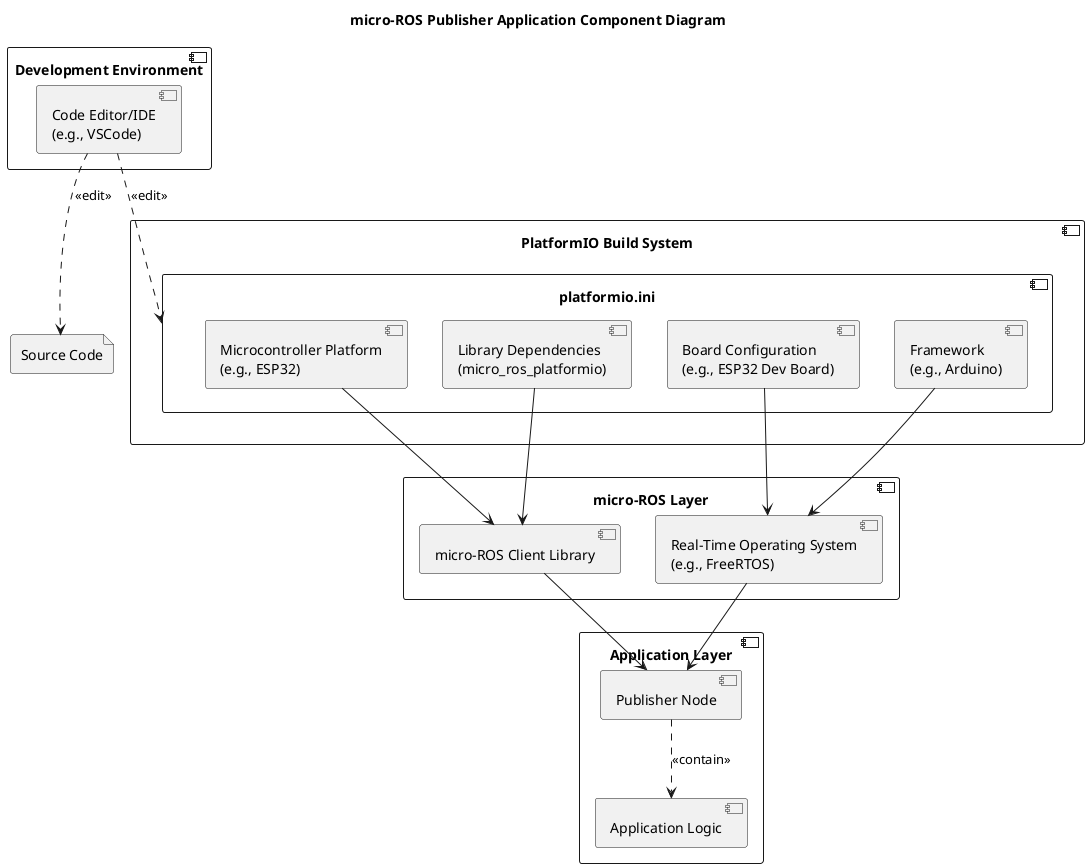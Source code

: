 @startuml micro-ros_build_system
title micro-ROS Publisher Application Component Diagram

component "PlatformIO Build System" {
    component "platformio.ini" as INI {
        component "Microcontroller Platform\n(e.g., ESP32)" as Platform
        component "Board Configuration\n(e.g., ESP32 Dev Board)" as Board
        component "Framework\n(e.g., Arduino)" as Framework
        component "Library Dependencies\n(micro_ros_platformio)" as Libraries
    }
}

component "micro-ROS Layer" {
    component "micro-ROS Client Library" as ClientLib
    component "Real-Time Operating System\n(e.g., FreeRTOS)" as RTOS
}

component "Application Layer" {
    component "Publisher Node" as PublisherNode
    component "Application Logic" as AppLogic
}

component "Development Environment" {
    component "Code Editor/IDE\n(e.g., VSCode)" as Editor
}

file "Source Code" as sourceCode

Editor ..> INI : <<edit>>
Editor ..> sourceCode : <<edit>>

Platform --> ClientLib
Board --> RTOS
Framework --> RTOS
Libraries --> ClientLib

ClientLib --> PublisherNode
RTOS --> PublisherNode
PublisherNode ..> AppLogic : <<contain>>

@enduml
